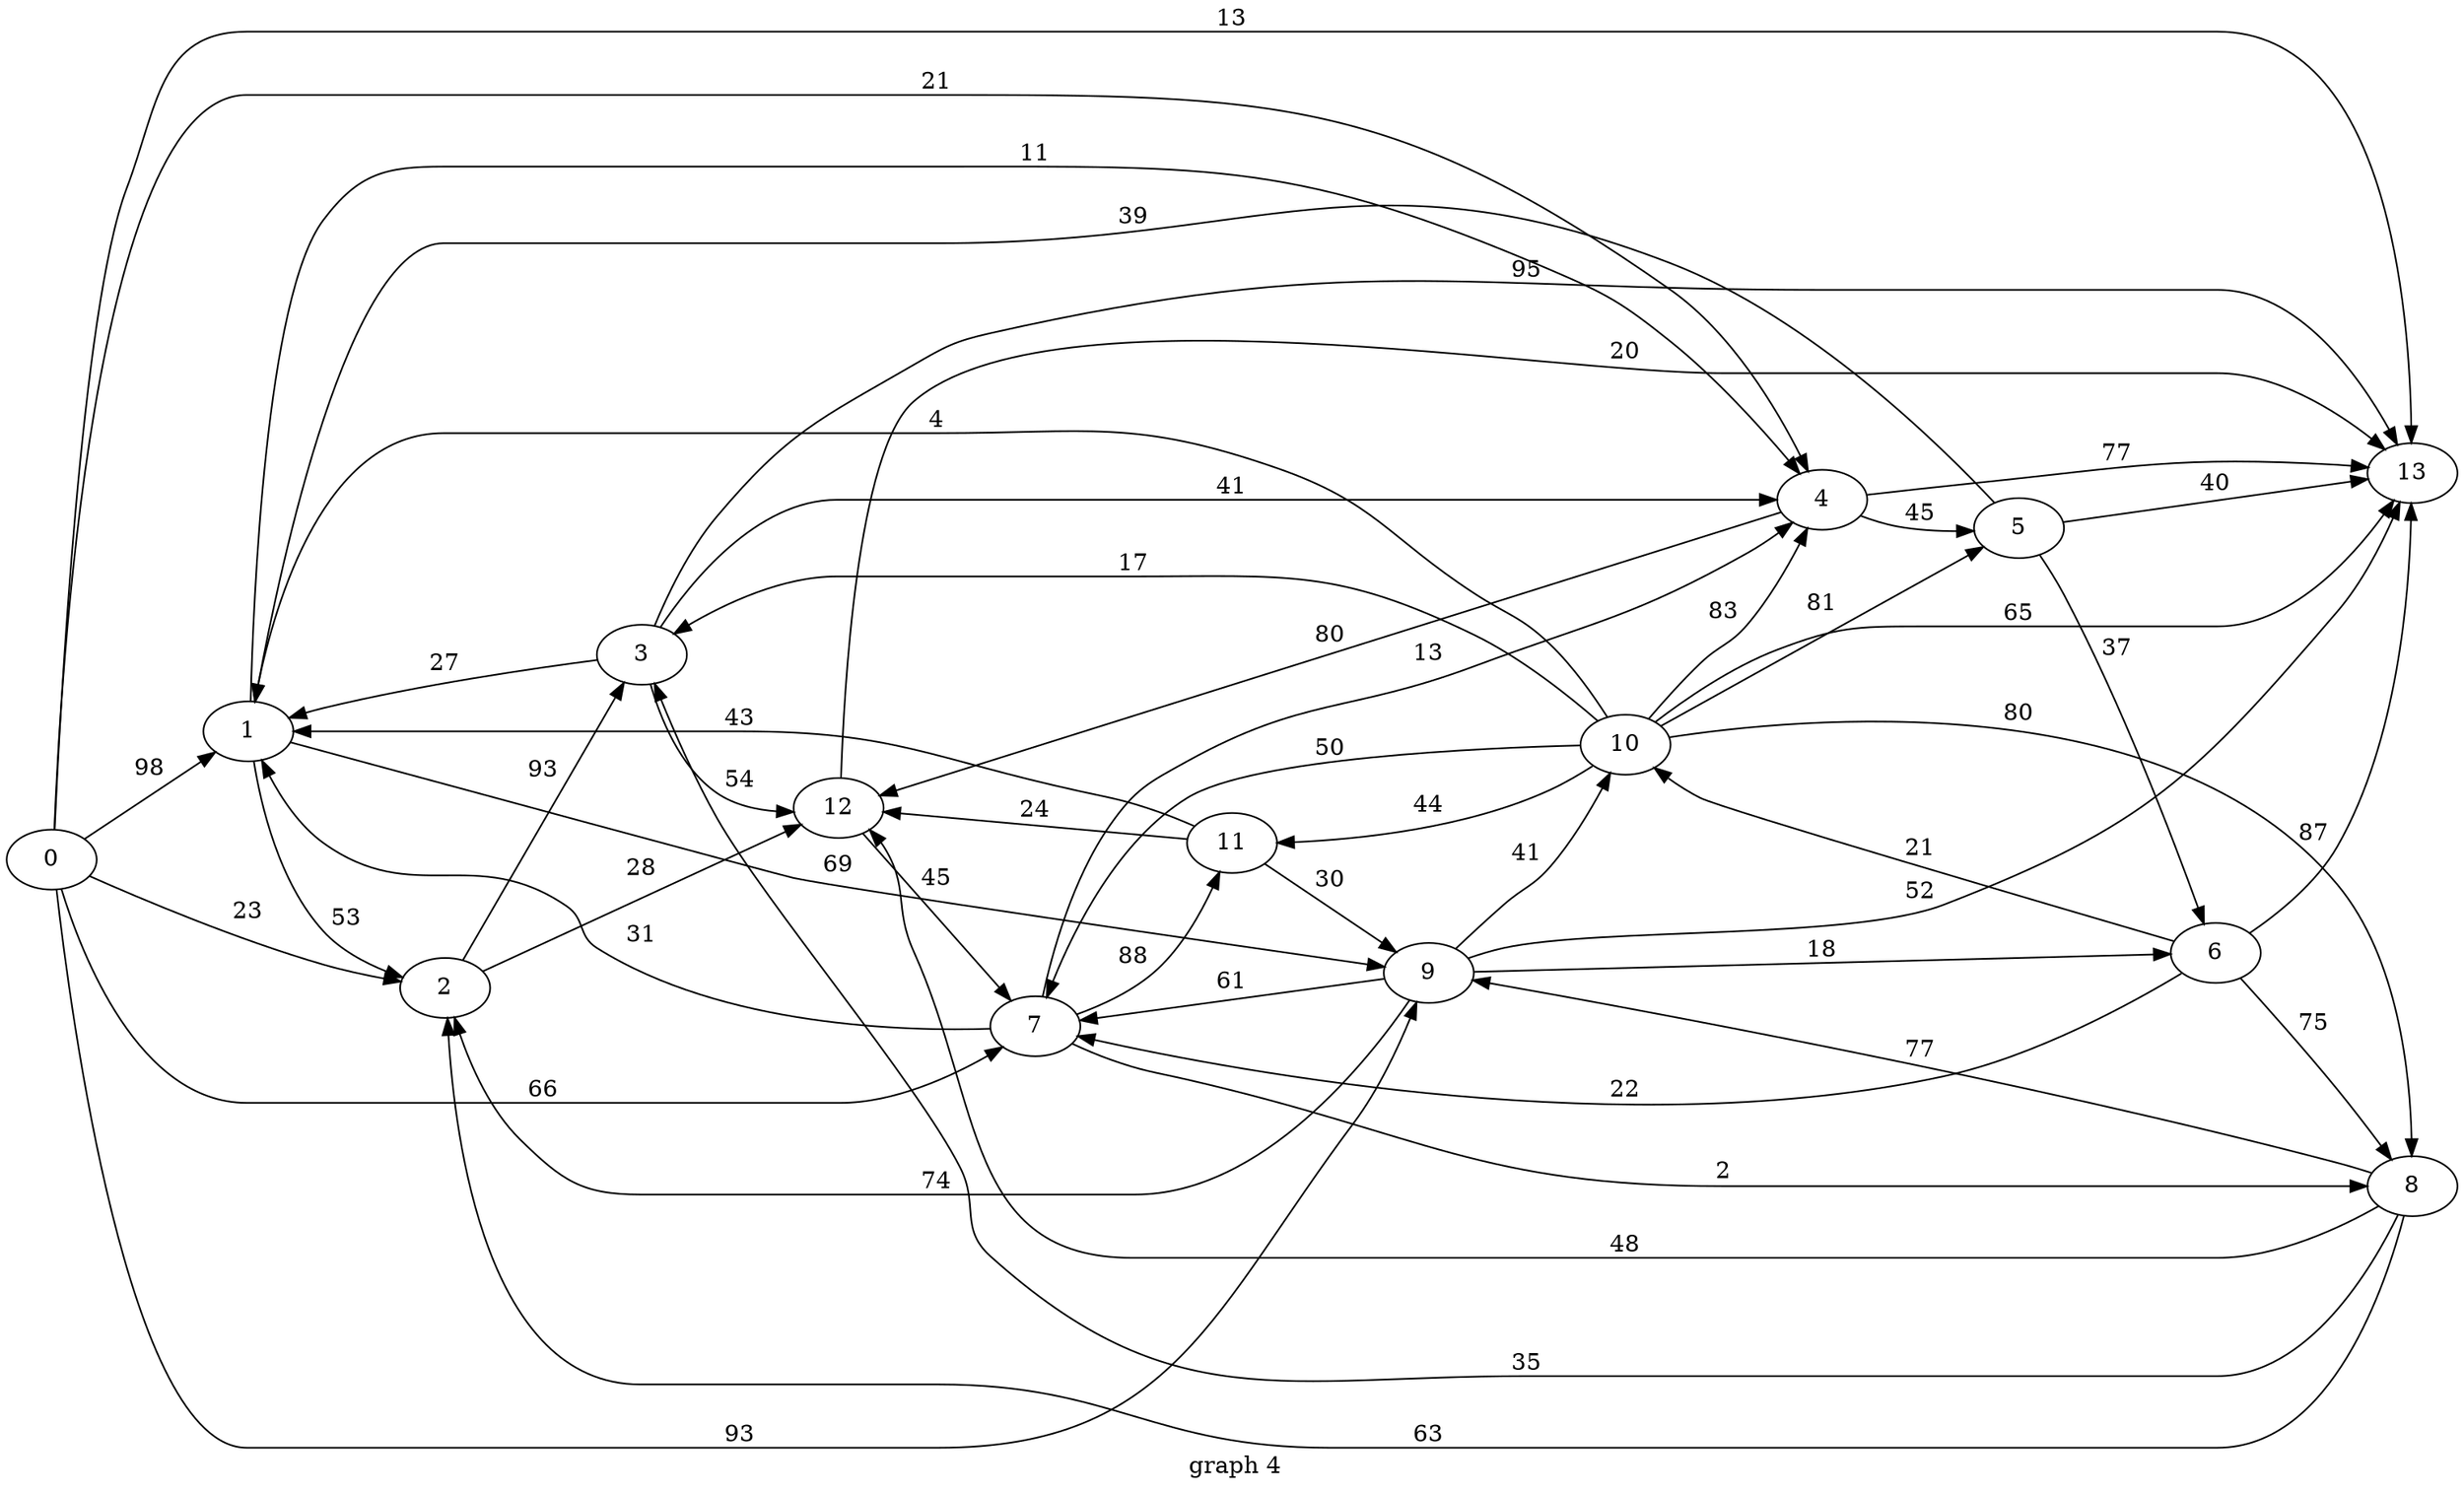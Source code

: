 digraph g{

rankdir = LR
0 -> 1 [label = " 98 "];
0 -> 2 [label = " 23 "];
0 -> 4 [label = " 21 "];
0 -> 7 [label = " 66 "];
0 -> 9 [label = " 93 "];
0 -> 13 [label = " 13 "];
1 -> 2 [label = " 53 "];
1 -> 4 [label = " 11 "];
1 -> 9 [label = " 69 "];
2 -> 3 [label = " 93 "];
2 -> 12 [label = " 28 "];
3 -> 1 [label = " 27 "];
3 -> 4 [label = " 41 "];
3 -> 12 [label = " 54 "];
3 -> 13 [label = " 95 "];
4 -> 5 [label = " 45 "];
4 -> 12 [label = " 80 "];
4 -> 13 [label = " 77 "];
5 -> 1 [label = " 39 "];
5 -> 6 [label = " 37 "];
5 -> 13 [label = " 40 "];
6 -> 7 [label = " 22 "];
6 -> 8 [label = " 75 "];
6 -> 10 [label = " 21 "];
6 -> 13 [label = " 87 "];
7 -> 1 [label = " 31 "];
7 -> 4 [label = " 13 "];
7 -> 8 [label = " 2 "];
7 -> 11 [label = " 88 "];
8 -> 2 [label = " 63 "];
8 -> 3 [label = " 35 "];
8 -> 9 [label = " 77 "];
8 -> 12 [label = " 48 "];
9 -> 2 [label = " 74 "];
9 -> 6 [label = " 18 "];
9 -> 7 [label = " 61 "];
9 -> 10 [label = " 41 "];
9 -> 13 [label = " 52 "];
10 -> 1 [label = " 4 "];
10 -> 3 [label = " 17 "];
10 -> 4 [label = " 83 "];
10 -> 5 [label = " 81 "];
10 -> 7 [label = " 50 "];
10 -> 8 [label = " 80 "];
10 -> 11 [label = " 44 "];
10 -> 13 [label = " 65 "];
11 -> 1 [label = " 43 "];
11 -> 9 [label = " 30 "];
11 -> 12 [label = " 24 "];
12 -> 7 [label = " 45 "];
12 -> 13 [label = " 20 "];

label = " graph 4"
}
